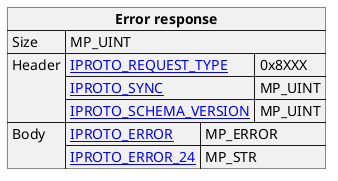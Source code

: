 @startuml

skinparam map {
    HyperlinkColor #0077FF
    FontColor #313131
    BorderColor #313131
    BackgroundColor transparent
}

json "**Error response**" as error_response {
    "Size": "MP_UINT",
    "Header": {
      "[[https://tarantool.io/en/doc/latest/dev_guide/internals/iproto/keys IPROTO_REQUEST_TYPE]]": "0x8XXX",
      "[[https://tarantool.io/en/doc/latest/dev_guide/internals/iproto/keys IPROTO_SYNC]]": "MP_UINT",
      "[[https://tarantool.io/en/doc/latest/dev_guide/internals/iproto/keys IPROTO_SCHEMA_VERSION]]": "MP_UINT"
    },
    "Body": {
      "[[https://tarantool.io/en/doc/latest/dev_guide/internals/iproto/keys IPROTO_ERROR]]": "MP_ERROR",
      "[[https://tarantool.io/en/doc/latest/dev_guide/internals/iproto/keys IPROTO_ERROR_24]]": "MP_STR"
    }
}

@enduml
